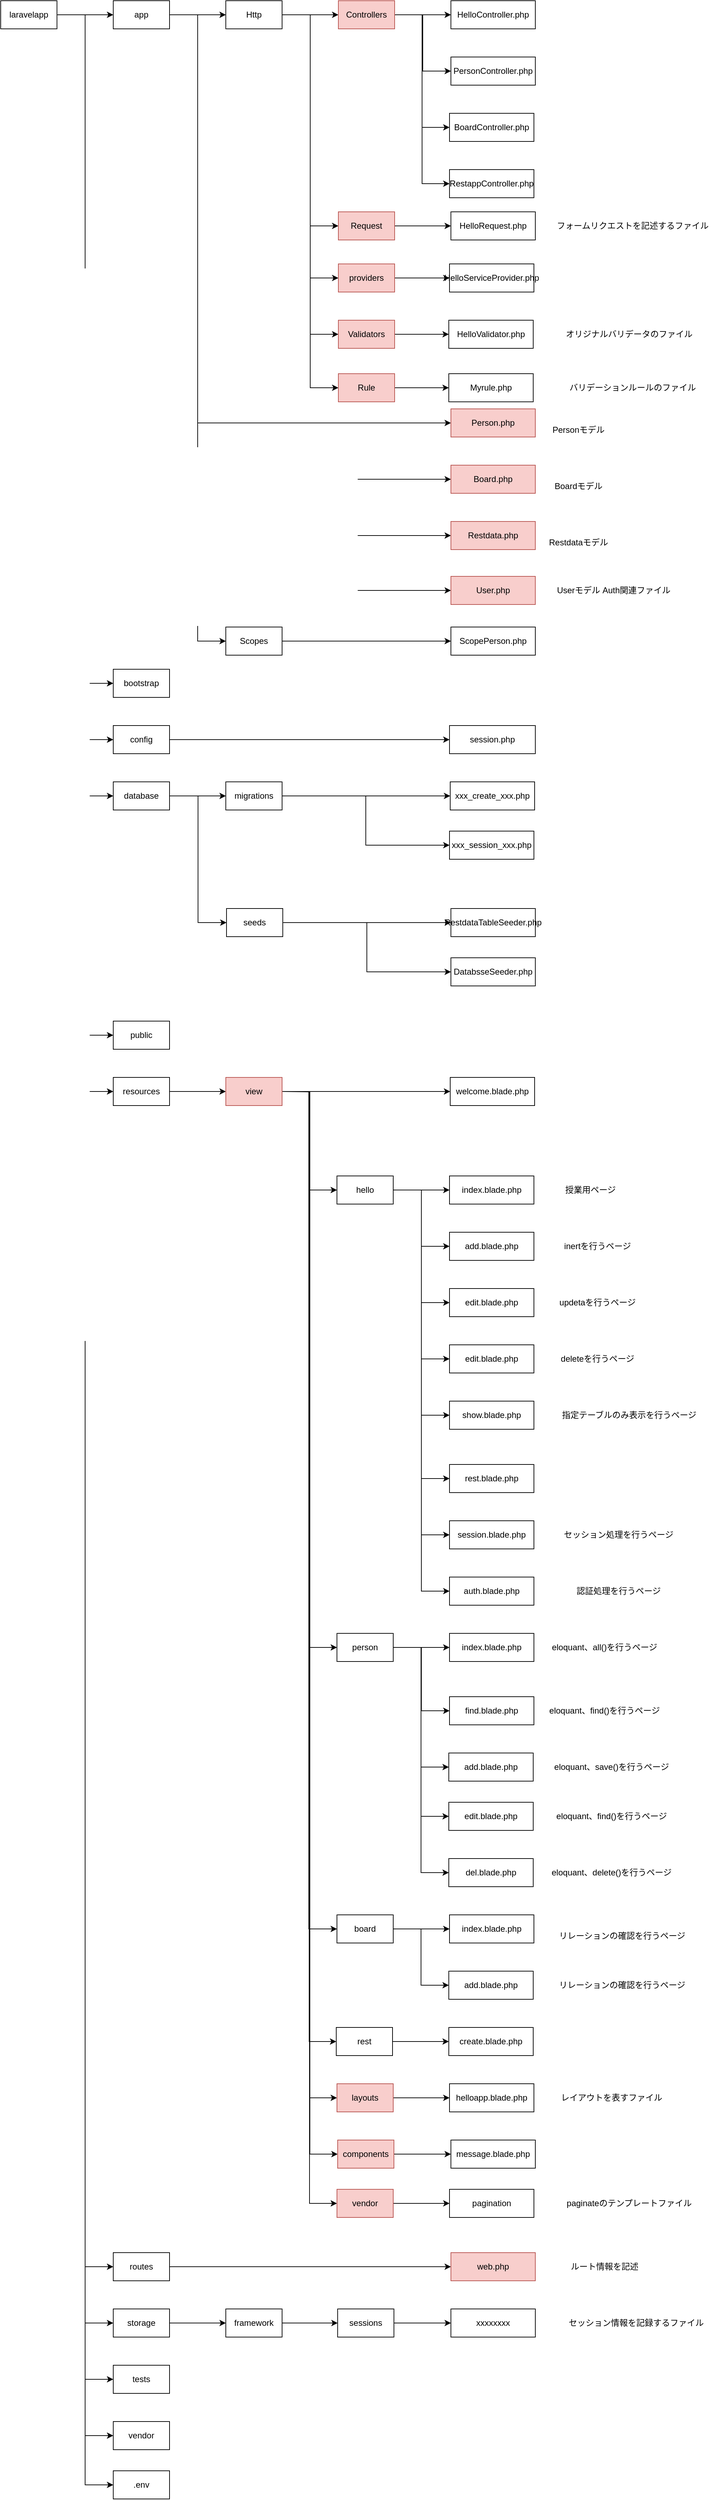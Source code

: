 <mxfile version="13.0.3" type="device"><diagram id="yMPEmT_hVGFcnfdSPTre" name="ページ1"><mxGraphModel dx="1097" dy="701" grid="1" gridSize="10" guides="1" tooltips="1" connect="1" arrows="1" fold="1" page="1" pageScale="1" pageWidth="1169" pageHeight="827" math="0" shadow="0"><root><mxCell id="0"/><mxCell id="1" parent="0"/><mxCell id="Pi5uOyM9y6FHPH4oLvkl-12" style="edgeStyle=orthogonalEdgeStyle;rounded=0;orthogonalLoop=1;jettySize=auto;html=1;entryX=0;entryY=0.5;entryDx=0;entryDy=0;" parent="1" source="Pi5uOyM9y6FHPH4oLvkl-1" target="Pi5uOyM9y6FHPH4oLvkl-2" edge="1"><mxGeometry relative="1" as="geometry"/></mxCell><mxCell id="Pi5uOyM9y6FHPH4oLvkl-15" style="edgeStyle=orthogonalEdgeStyle;rounded=0;orthogonalLoop=1;jettySize=auto;html=1;entryX=0;entryY=0.5;entryDx=0;entryDy=0;" parent="1" source="Pi5uOyM9y6FHPH4oLvkl-1" target="Pi5uOyM9y6FHPH4oLvkl-3" edge="1"><mxGeometry relative="1" as="geometry"/></mxCell><mxCell id="Pi5uOyM9y6FHPH4oLvkl-16" style="edgeStyle=orthogonalEdgeStyle;rounded=0;orthogonalLoop=1;jettySize=auto;html=1;entryX=0;entryY=0.5;entryDx=0;entryDy=0;" parent="1" source="Pi5uOyM9y6FHPH4oLvkl-1" target="Pi5uOyM9y6FHPH4oLvkl-4" edge="1"><mxGeometry relative="1" as="geometry"/></mxCell><mxCell id="Pi5uOyM9y6FHPH4oLvkl-17" style="edgeStyle=orthogonalEdgeStyle;rounded=0;orthogonalLoop=1;jettySize=auto;html=1;entryX=0;entryY=0.5;entryDx=0;entryDy=0;" parent="1" source="Pi5uOyM9y6FHPH4oLvkl-1" target="Pi5uOyM9y6FHPH4oLvkl-5" edge="1"><mxGeometry relative="1" as="geometry"/></mxCell><mxCell id="Pi5uOyM9y6FHPH4oLvkl-18" style="edgeStyle=orthogonalEdgeStyle;rounded=0;orthogonalLoop=1;jettySize=auto;html=1;entryX=0;entryY=0.5;entryDx=0;entryDy=0;" parent="1" source="Pi5uOyM9y6FHPH4oLvkl-1" target="Pi5uOyM9y6FHPH4oLvkl-10" edge="1"><mxGeometry relative="1" as="geometry"/></mxCell><mxCell id="Pi5uOyM9y6FHPH4oLvkl-19" style="edgeStyle=orthogonalEdgeStyle;rounded=0;orthogonalLoop=1;jettySize=auto;html=1;entryX=0;entryY=0.5;entryDx=0;entryDy=0;" parent="1" source="Pi5uOyM9y6FHPH4oLvkl-1" target="Pi5uOyM9y6FHPH4oLvkl-11" edge="1"><mxGeometry relative="1" as="geometry"/></mxCell><mxCell id="Pi5uOyM9y6FHPH4oLvkl-20" style="edgeStyle=orthogonalEdgeStyle;rounded=0;orthogonalLoop=1;jettySize=auto;html=1;entryX=0;entryY=0.5;entryDx=0;entryDy=0;" parent="1" source="Pi5uOyM9y6FHPH4oLvkl-1" target="Pi5uOyM9y6FHPH4oLvkl-9" edge="1"><mxGeometry relative="1" as="geometry"/></mxCell><mxCell id="Pi5uOyM9y6FHPH4oLvkl-21" style="edgeStyle=orthogonalEdgeStyle;rounded=0;orthogonalLoop=1;jettySize=auto;html=1;entryX=0;entryY=0.5;entryDx=0;entryDy=0;" parent="1" source="Pi5uOyM9y6FHPH4oLvkl-1" target="Pi5uOyM9y6FHPH4oLvkl-7" edge="1"><mxGeometry relative="1" as="geometry"/></mxCell><mxCell id="Pi5uOyM9y6FHPH4oLvkl-22" style="edgeStyle=orthogonalEdgeStyle;rounded=0;orthogonalLoop=1;jettySize=auto;html=1;entryX=0;entryY=0.5;entryDx=0;entryDy=0;" parent="1" source="Pi5uOyM9y6FHPH4oLvkl-1" target="Pi5uOyM9y6FHPH4oLvkl-8" edge="1"><mxGeometry relative="1" as="geometry"/></mxCell><mxCell id="Pi5uOyM9y6FHPH4oLvkl-23" style="edgeStyle=orthogonalEdgeStyle;rounded=0;orthogonalLoop=1;jettySize=auto;html=1;entryX=0;entryY=0.5;entryDx=0;entryDy=0;" parent="1" source="Pi5uOyM9y6FHPH4oLvkl-1" target="Pi5uOyM9y6FHPH4oLvkl-6" edge="1"><mxGeometry relative="1" as="geometry"/></mxCell><mxCell id="YK8D68IXB76Z3CRYeemV-64" style="edgeStyle=orthogonalEdgeStyle;rounded=0;orthogonalLoop=1;jettySize=auto;html=1;entryX=0;entryY=0.5;entryDx=0;entryDy=0;" parent="1" source="Pi5uOyM9y6FHPH4oLvkl-1" target="YK8D68IXB76Z3CRYeemV-63" edge="1"><mxGeometry relative="1" as="geometry"/></mxCell><mxCell id="Pi5uOyM9y6FHPH4oLvkl-1" value="laravelapp" style="rounded=0;whiteSpace=wrap;html=1;" parent="1" vertex="1"><mxGeometry x="80" y="40" width="80" height="40" as="geometry"/></mxCell><mxCell id="KTp-AScsSIDA5L8nL2Te-11" style="edgeStyle=orthogonalEdgeStyle;rounded=0;orthogonalLoop=1;jettySize=auto;html=1;" parent="1" source="Pi5uOyM9y6FHPH4oLvkl-2" target="KTp-AScsSIDA5L8nL2Te-10" edge="1"><mxGeometry relative="1" as="geometry"/></mxCell><mxCell id="KTp-AScsSIDA5L8nL2Te-25" style="edgeStyle=orthogonalEdgeStyle;rounded=0;orthogonalLoop=1;jettySize=auto;html=1;entryX=0;entryY=0.5;entryDx=0;entryDy=0;" parent="1" source="Pi5uOyM9y6FHPH4oLvkl-2" target="KTp-AScsSIDA5L8nL2Te-22" edge="1"><mxGeometry relative="1" as="geometry"><mxPoint x="360" y="160" as="targetPoint"/><Array as="points"><mxPoint x="360" y="60"/><mxPoint x="360" y="640"/></Array></mxGeometry></mxCell><mxCell id="KTp-AScsSIDA5L8nL2Te-39" style="edgeStyle=orthogonalEdgeStyle;rounded=0;orthogonalLoop=1;jettySize=auto;html=1;entryX=0;entryY=0.5;entryDx=0;entryDy=0;" parent="1" source="Pi5uOyM9y6FHPH4oLvkl-2" target="KTp-AScsSIDA5L8nL2Te-38" edge="1"><mxGeometry relative="1" as="geometry"/></mxCell><mxCell id="YK8D68IXB76Z3CRYeemV-13" style="edgeStyle=orthogonalEdgeStyle;rounded=0;orthogonalLoop=1;jettySize=auto;html=1;entryX=0;entryY=0.5;entryDx=0;entryDy=0;" parent="1" source="Pi5uOyM9y6FHPH4oLvkl-2" target="YK8D68IXB76Z3CRYeemV-11" edge="1"><mxGeometry relative="1" as="geometry"><Array as="points"><mxPoint x="360" y="60"/><mxPoint x="360" y="720"/></Array></mxGeometry></mxCell><mxCell id="YK8D68IXB76Z3CRYeemV-28" style="edgeStyle=orthogonalEdgeStyle;rounded=0;orthogonalLoop=1;jettySize=auto;html=1;entryX=0;entryY=0.5;entryDx=0;entryDy=0;" parent="1" source="Pi5uOyM9y6FHPH4oLvkl-2" target="YK8D68IXB76Z3CRYeemV-26" edge="1"><mxGeometry relative="1" as="geometry"><Array as="points"><mxPoint x="360" y="60"/><mxPoint x="360" y="800"/></Array></mxGeometry></mxCell><mxCell id="YK8D68IXB76Z3CRYeemV-74" style="edgeStyle=orthogonalEdgeStyle;rounded=0;orthogonalLoop=1;jettySize=auto;html=1;entryX=0;entryY=0.5;entryDx=0;entryDy=0;" parent="1" source="Pi5uOyM9y6FHPH4oLvkl-2" target="YK8D68IXB76Z3CRYeemV-72" edge="1"><mxGeometry relative="1" as="geometry"><Array as="points"><mxPoint x="360" y="60"/><mxPoint x="360" y="878"/></Array></mxGeometry></mxCell><mxCell id="Pi5uOyM9y6FHPH4oLvkl-2" value="app" style="rounded=0;whiteSpace=wrap;html=1;" parent="1" vertex="1"><mxGeometry x="240" y="40" width="80" height="40" as="geometry"/></mxCell><mxCell id="Pi5uOyM9y6FHPH4oLvkl-3" value="bootstrap" style="rounded=0;whiteSpace=wrap;html=1;" parent="1" vertex="1"><mxGeometry x="240" y="990" width="80" height="40" as="geometry"/></mxCell><mxCell id="YK8D68IXB76Z3CRYeemV-62" style="edgeStyle=orthogonalEdgeStyle;rounded=0;orthogonalLoop=1;jettySize=auto;html=1;" parent="1" source="Pi5uOyM9y6FHPH4oLvkl-4" target="YK8D68IXB76Z3CRYeemV-61" edge="1"><mxGeometry relative="1" as="geometry"/></mxCell><mxCell id="Pi5uOyM9y6FHPH4oLvkl-4" value="config" style="rounded=0;whiteSpace=wrap;html=1;" parent="1" vertex="1"><mxGeometry x="240" y="1070" width="80" height="40" as="geometry"/></mxCell><mxCell id="YK8D68IXB76Z3CRYeemV-31" style="edgeStyle=orthogonalEdgeStyle;rounded=0;orthogonalLoop=1;jettySize=auto;html=1;entryX=0;entryY=0.5;entryDx=0;entryDy=0;" parent="1" source="Pi5uOyM9y6FHPH4oLvkl-5" target="YK8D68IXB76Z3CRYeemV-29" edge="1"><mxGeometry relative="1" as="geometry"/></mxCell><mxCell id="YK8D68IXB76Z3CRYeemV-32" style="edgeStyle=orthogonalEdgeStyle;rounded=0;orthogonalLoop=1;jettySize=auto;html=1;entryX=0;entryY=0.5;entryDx=0;entryDy=0;" parent="1" source="Pi5uOyM9y6FHPH4oLvkl-5" target="YK8D68IXB76Z3CRYeemV-30" edge="1"><mxGeometry relative="1" as="geometry"/></mxCell><mxCell id="Pi5uOyM9y6FHPH4oLvkl-5" value="database" style="rounded=0;whiteSpace=wrap;html=1;" parent="1" vertex="1"><mxGeometry x="240" y="1150" width="80" height="40" as="geometry"/></mxCell><mxCell id="Pi5uOyM9y6FHPH4oLvkl-6" value="vendor" style="rounded=0;whiteSpace=wrap;html=1;" parent="1" vertex="1"><mxGeometry x="240" y="3480" width="80" height="40" as="geometry"/></mxCell><mxCell id="YK8D68IXB76Z3CRYeemV-56" style="edgeStyle=orthogonalEdgeStyle;rounded=0;orthogonalLoop=1;jettySize=auto;html=1;" parent="1" source="Pi5uOyM9y6FHPH4oLvkl-7" target="YK8D68IXB76Z3CRYeemV-54" edge="1"><mxGeometry relative="1" as="geometry"/></mxCell><mxCell id="Pi5uOyM9y6FHPH4oLvkl-7" value="storage" style="rounded=0;whiteSpace=wrap;html=1;" parent="1" vertex="1"><mxGeometry x="240" y="3320" width="80" height="40" as="geometry"/></mxCell><mxCell id="Pi5uOyM9y6FHPH4oLvkl-8" value="tests" style="rounded=0;whiteSpace=wrap;html=1;" parent="1" vertex="1"><mxGeometry x="240" y="3400" width="80" height="40" as="geometry"/></mxCell><mxCell id="KTp-AScsSIDA5L8nL2Te-4" style="edgeStyle=orthogonalEdgeStyle;rounded=0;orthogonalLoop=1;jettySize=auto;html=1;entryX=0;entryY=0.5;entryDx=0;entryDy=0;" parent="1" source="Pi5uOyM9y6FHPH4oLvkl-9" target="KTp-AScsSIDA5L8nL2Te-3" edge="1"><mxGeometry relative="1" as="geometry"/></mxCell><mxCell id="Pi5uOyM9y6FHPH4oLvkl-9" value="routes" style="rounded=0;whiteSpace=wrap;html=1;" parent="1" vertex="1"><mxGeometry x="240" y="3240" width="80" height="40" as="geometry"/></mxCell><mxCell id="Pi5uOyM9y6FHPH4oLvkl-10" value="public" style="rounded=0;whiteSpace=wrap;html=1;" parent="1" vertex="1"><mxGeometry x="240" y="1490" width="80" height="40" as="geometry"/></mxCell><mxCell id="aTdi0sKnm0hMPcl3lcDw-2" style="edgeStyle=orthogonalEdgeStyle;rounded=0;orthogonalLoop=1;jettySize=auto;html=1;entryX=0;entryY=0.5;entryDx=0;entryDy=0;" parent="1" source="Pi5uOyM9y6FHPH4oLvkl-11" target="aTdi0sKnm0hMPcl3lcDw-1" edge="1"><mxGeometry relative="1" as="geometry"/></mxCell><mxCell id="Pi5uOyM9y6FHPH4oLvkl-11" value="resources" style="rounded=0;whiteSpace=wrap;html=1;" parent="1" vertex="1"><mxGeometry x="240" y="1570" width="80" height="40" as="geometry"/></mxCell><mxCell id="KTp-AScsSIDA5L8nL2Te-29" style="edgeStyle=orthogonalEdgeStyle;rounded=0;orthogonalLoop=1;jettySize=auto;html=1;entryX=0;entryY=0.5;entryDx=0;entryDy=0;" parent="1" target="KTp-AScsSIDA5L8nL2Te-28" edge="1"><mxGeometry relative="1" as="geometry"><mxPoint x="480" y="1590" as="sourcePoint"/></mxGeometry></mxCell><mxCell id="YK8D68IXB76Z3CRYeemV-17" style="edgeStyle=orthogonalEdgeStyle;rounded=0;orthogonalLoop=1;jettySize=auto;html=1;entryX=0;entryY=0.5;entryDx=0;entryDy=0;" parent="1" target="YK8D68IXB76Z3CRYeemV-16" edge="1"><mxGeometry relative="1" as="geometry"><mxPoint x="510" y="1590" as="sourcePoint"/><Array as="points"><mxPoint x="478" y="1590"/><mxPoint x="518" y="1590"/><mxPoint x="518" y="2780"/></Array></mxGeometry></mxCell><mxCell id="YK8D68IXB76Z3CRYeemV-68" style="edgeStyle=orthogonalEdgeStyle;rounded=0;orthogonalLoop=1;jettySize=auto;html=1;entryX=0;entryY=0.5;entryDx=0;entryDy=0;exitX=1;exitY=0.5;exitDx=0;exitDy=0;" parent="1" source="aTdi0sKnm0hMPcl3lcDw-1" target="YK8D68IXB76Z3CRYeemV-67" edge="1"><mxGeometry relative="1" as="geometry"><mxPoint x="478" y="1730" as="sourcePoint"/></mxGeometry></mxCell><mxCell id="Cdbb5hYLG2OA04gg0zv2-1" style="edgeStyle=orthogonalEdgeStyle;rounded=0;orthogonalLoop=1;jettySize=auto;html=1;entryX=0;entryY=0.5;entryDx=0;entryDy=0;" parent="1" source="aTdi0sKnm0hMPcl3lcDw-1" target="aTdi0sKnm0hMPcl3lcDw-3" edge="1"><mxGeometry relative="1" as="geometry"/></mxCell><mxCell id="Cdbb5hYLG2OA04gg0zv2-2" style="edgeStyle=orthogonalEdgeStyle;rounded=0;orthogonalLoop=1;jettySize=auto;html=1;entryX=0;entryY=0.5;entryDx=0;entryDy=0;" parent="1" source="aTdi0sKnm0hMPcl3lcDw-1" target="YK8D68IXB76Z3CRYeemV-44" edge="1"><mxGeometry relative="1" as="geometry"/></mxCell><mxCell id="Cdbb5hYLG2OA04gg0zv2-3" style="edgeStyle=orthogonalEdgeStyle;rounded=0;orthogonalLoop=1;jettySize=auto;html=1;entryX=0;entryY=0.5;entryDx=0;entryDy=0;" parent="1" source="aTdi0sKnm0hMPcl3lcDw-1" target="aTdi0sKnm0hMPcl3lcDw-9" edge="1"><mxGeometry relative="1" as="geometry"/></mxCell><mxCell id="Cdbb5hYLG2OA04gg0zv2-5" style="edgeStyle=orthogonalEdgeStyle;rounded=0;orthogonalLoop=1;jettySize=auto;html=1;entryX=0;entryY=0.5;entryDx=0;entryDy=0;" parent="1" source="aTdi0sKnm0hMPcl3lcDw-1" target="Cdbb5hYLG2OA04gg0zv2-4" edge="1"><mxGeometry relative="1" as="geometry"/></mxCell><mxCell id="RMt5dMfmEfJmHck7noFk-2" style="edgeStyle=orthogonalEdgeStyle;rounded=0;orthogonalLoop=1;jettySize=auto;html=1;entryX=0;entryY=0.5;entryDx=0;entryDy=0;" parent="1" source="aTdi0sKnm0hMPcl3lcDw-1" target="RMt5dMfmEfJmHck7noFk-1" edge="1"><mxGeometry relative="1" as="geometry"/></mxCell><mxCell id="aTdi0sKnm0hMPcl3lcDw-1" value="view" style="rounded=0;whiteSpace=wrap;html=1;fillColor=#f8cecc;strokeColor=#b85450;" parent="1" vertex="1"><mxGeometry x="400" y="1570" width="80" height="40" as="geometry"/></mxCell><mxCell id="aTdi0sKnm0hMPcl3lcDw-6" style="edgeStyle=orthogonalEdgeStyle;rounded=0;orthogonalLoop=1;jettySize=auto;html=1;exitX=1;exitY=0.5;exitDx=0;exitDy=0;" parent="1" source="aTdi0sKnm0hMPcl3lcDw-3" target="aTdi0sKnm0hMPcl3lcDw-5" edge="1"><mxGeometry relative="1" as="geometry"/></mxCell><mxCell id="aTdi0sKnm0hMPcl3lcDw-8" style="edgeStyle=orthogonalEdgeStyle;rounded=0;orthogonalLoop=1;jettySize=auto;html=1;entryX=0;entryY=0.5;entryDx=0;entryDy=0;" parent="1" source="aTdi0sKnm0hMPcl3lcDw-3" target="aTdi0sKnm0hMPcl3lcDw-7" edge="1"><mxGeometry relative="1" as="geometry"/></mxCell><mxCell id="KTp-AScsSIDA5L8nL2Te-7" style="edgeStyle=orthogonalEdgeStyle;rounded=0;orthogonalLoop=1;jettySize=auto;html=1;entryX=0;entryY=0.5;entryDx=0;entryDy=0;" parent="1" source="aTdi0sKnm0hMPcl3lcDw-3" target="KTp-AScsSIDA5L8nL2Te-6" edge="1"><mxGeometry relative="1" as="geometry"/></mxCell><mxCell id="KTp-AScsSIDA5L8nL2Te-17" style="edgeStyle=orthogonalEdgeStyle;rounded=0;orthogonalLoop=1;jettySize=auto;html=1;entryX=0;entryY=0.5;entryDx=0;entryDy=0;" parent="1" source="aTdi0sKnm0hMPcl3lcDw-3" target="KTp-AScsSIDA5L8nL2Te-16" edge="1"><mxGeometry relative="1" as="geometry"/></mxCell><mxCell id="KTp-AScsSIDA5L8nL2Te-20" style="edgeStyle=orthogonalEdgeStyle;rounded=0;orthogonalLoop=1;jettySize=auto;html=1;entryX=0;entryY=0.5;entryDx=0;entryDy=0;" parent="1" source="aTdi0sKnm0hMPcl3lcDw-3" target="KTp-AScsSIDA5L8nL2Te-19" edge="1"><mxGeometry relative="1" as="geometry"/></mxCell><mxCell id="YK8D68IXB76Z3CRYeemV-50" style="edgeStyle=orthogonalEdgeStyle;rounded=0;orthogonalLoop=1;jettySize=auto;html=1;entryX=0;entryY=0.5;entryDx=0;entryDy=0;" parent="1" source="aTdi0sKnm0hMPcl3lcDw-3" target="YK8D68IXB76Z3CRYeemV-49" edge="1"><mxGeometry relative="1" as="geometry"/></mxCell><mxCell id="YK8D68IXB76Z3CRYeemV-53" style="edgeStyle=orthogonalEdgeStyle;rounded=0;orthogonalLoop=1;jettySize=auto;html=1;entryX=0;entryY=0.5;entryDx=0;entryDy=0;" parent="1" source="aTdi0sKnm0hMPcl3lcDw-3" target="YK8D68IXB76Z3CRYeemV-51" edge="1"><mxGeometry relative="1" as="geometry"/></mxCell><mxCell id="YK8D68IXB76Z3CRYeemV-77" style="edgeStyle=orthogonalEdgeStyle;rounded=0;orthogonalLoop=1;jettySize=auto;html=1;entryX=0;entryY=0.5;entryDx=0;entryDy=0;" parent="1" source="aTdi0sKnm0hMPcl3lcDw-3" target="YK8D68IXB76Z3CRYeemV-75" edge="1"><mxGeometry relative="1" as="geometry"/></mxCell><mxCell id="aTdi0sKnm0hMPcl3lcDw-3" value="hello" style="rounded=0;whiteSpace=wrap;html=1;" parent="1" vertex="1"><mxGeometry x="558" y="1710" width="80" height="40" as="geometry"/></mxCell><mxCell id="aTdi0sKnm0hMPcl3lcDw-5" value="index.blade.php" style="rounded=0;whiteSpace=wrap;html=1;" parent="1" vertex="1"><mxGeometry x="718" y="1710" width="120" height="40" as="geometry"/></mxCell><mxCell id="aTdi0sKnm0hMPcl3lcDw-7" value="add.blade.php" style="rounded=0;whiteSpace=wrap;html=1;" parent="1" vertex="1"><mxGeometry x="718" y="1790" width="120" height="40" as="geometry"/></mxCell><mxCell id="aTdi0sKnm0hMPcl3lcDw-13" style="edgeStyle=orthogonalEdgeStyle;rounded=0;orthogonalLoop=1;jettySize=auto;html=1;exitX=1;exitY=0.5;exitDx=0;exitDy=0;entryX=0;entryY=0.5;entryDx=0;entryDy=0;" parent="1" edge="1"><mxGeometry relative="1" as="geometry"><mxPoint x="638" y="3020" as="sourcePoint"/><mxPoint x="718" y="3020" as="targetPoint"/></mxGeometry></mxCell><mxCell id="aTdi0sKnm0hMPcl3lcDw-9" value="layouts" style="rounded=0;whiteSpace=wrap;html=1;fillColor=#f8cecc;strokeColor=#b85450;" parent="1" vertex="1"><mxGeometry x="558" y="3000" width="80" height="40" as="geometry"/></mxCell><mxCell id="aTdi0sKnm0hMPcl3lcDw-12" value="helloapp.blade.php" style="rounded=0;whiteSpace=wrap;html=1;" parent="1" vertex="1"><mxGeometry x="718" y="3000" width="120" height="40" as="geometry"/></mxCell><mxCell id="aTdi0sKnm0hMPcl3lcDw-14" value="授業用ページ" style="text;html=1;align=center;verticalAlign=middle;resizable=0;points=[];autosize=1;" parent="1" vertex="1"><mxGeometry x="873" y="1720" width="90" height="20" as="geometry"/></mxCell><mxCell id="aTdi0sKnm0hMPcl3lcDw-15" value="&lt;font style=&quot;font-size: 12px&quot;&gt;レイアウトを表すファイル&lt;/font&gt;" style="text;html=1;align=center;verticalAlign=middle;resizable=0;points=[];autosize=1;" parent="1" vertex="1"><mxGeometry x="868" y="3010" width="160" height="20" as="geometry"/></mxCell><mxCell id="KTp-AScsSIDA5L8nL2Te-3" value="web.php" style="rounded=0;whiteSpace=wrap;html=1;fillColor=#f8cecc;strokeColor=#b85450;" parent="1" vertex="1"><mxGeometry x="720" y="3240" width="120" height="40" as="geometry"/></mxCell><mxCell id="KTp-AScsSIDA5L8nL2Te-5" value="ルート情報を記述" style="text;html=1;align=center;verticalAlign=middle;resizable=0;points=[];autosize=1;" parent="1" vertex="1"><mxGeometry x="883" y="3250" width="110" height="20" as="geometry"/></mxCell><mxCell id="KTp-AScsSIDA5L8nL2Te-6" value="edit.blade.php" style="rounded=0;whiteSpace=wrap;html=1;" parent="1" vertex="1"><mxGeometry x="718" y="1870" width="120" height="40" as="geometry"/></mxCell><mxCell id="KTp-AScsSIDA5L8nL2Te-8" value="updetaを行うページ" style="text;html=1;align=center;verticalAlign=middle;resizable=0;points=[];autosize=1;" parent="1" vertex="1"><mxGeometry x="868" y="1880" width="120" height="20" as="geometry"/></mxCell><mxCell id="KTp-AScsSIDA5L8nL2Te-9" value="inertを行うページ" style="text;html=1;align=center;verticalAlign=middle;resizable=0;points=[];autosize=1;" parent="1" vertex="1"><mxGeometry x="873" y="1800" width="110" height="20" as="geometry"/></mxCell><mxCell id="KTp-AScsSIDA5L8nL2Te-13" style="edgeStyle=orthogonalEdgeStyle;rounded=0;orthogonalLoop=1;jettySize=auto;html=1;entryX=0;entryY=0.5;entryDx=0;entryDy=0;" parent="1" source="KTp-AScsSIDA5L8nL2Te-10" target="KTp-AScsSIDA5L8nL2Te-12" edge="1"><mxGeometry relative="1" as="geometry"/></mxCell><mxCell id="jSz8lNI4YEC4lR8yoCYN-2" style="edgeStyle=orthogonalEdgeStyle;rounded=0;orthogonalLoop=1;jettySize=auto;html=1;entryX=0;entryY=0.5;entryDx=0;entryDy=0;" parent="1" source="KTp-AScsSIDA5L8nL2Te-10" target="jSz8lNI4YEC4lR8yoCYN-1" edge="1"><mxGeometry relative="1" as="geometry"/></mxCell><mxCell id="f4v0IrCOTMHpves1w1Cr-8" style="edgeStyle=orthogonalEdgeStyle;rounded=0;orthogonalLoop=1;jettySize=auto;html=1;entryX=0;entryY=0.5;entryDx=0;entryDy=0;" edge="1" parent="1" source="KTp-AScsSIDA5L8nL2Te-10" target="f4v0IrCOTMHpves1w1Cr-6"><mxGeometry relative="1" as="geometry"/></mxCell><mxCell id="f4v0IrCOTMHpves1w1Cr-9" style="edgeStyle=orthogonalEdgeStyle;rounded=0;orthogonalLoop=1;jettySize=auto;html=1;entryX=0;entryY=0.5;entryDx=0;entryDy=0;" edge="1" parent="1" source="KTp-AScsSIDA5L8nL2Te-10" target="f4v0IrCOTMHpves1w1Cr-1"><mxGeometry relative="1" as="geometry"/></mxCell><mxCell id="f4v0IrCOTMHpves1w1Cr-16" style="edgeStyle=orthogonalEdgeStyle;rounded=0;orthogonalLoop=1;jettySize=auto;html=1;entryX=0;entryY=0.5;entryDx=0;entryDy=0;" edge="1" parent="1" source="KTp-AScsSIDA5L8nL2Te-10" target="f4v0IrCOTMHpves1w1Cr-15"><mxGeometry relative="1" as="geometry"/></mxCell><mxCell id="KTp-AScsSIDA5L8nL2Te-10" value="Http" style="rounded=0;whiteSpace=wrap;html=1;" parent="1" vertex="1"><mxGeometry x="400" y="40" width="80" height="40" as="geometry"/></mxCell><mxCell id="KTp-AScsSIDA5L8nL2Te-15" style="edgeStyle=orthogonalEdgeStyle;rounded=0;orthogonalLoop=1;jettySize=auto;html=1;entryX=0;entryY=0.5;entryDx=0;entryDy=0;" parent="1" source="KTp-AScsSIDA5L8nL2Te-12" target="KTp-AScsSIDA5L8nL2Te-14" edge="1"><mxGeometry relative="1" as="geometry"/></mxCell><mxCell id="KTp-AScsSIDA5L8nL2Te-27" style="edgeStyle=orthogonalEdgeStyle;rounded=0;orthogonalLoop=1;jettySize=auto;html=1;entryX=0;entryY=0.5;entryDx=0;entryDy=0;" parent="1" source="KTp-AScsSIDA5L8nL2Te-12" target="KTp-AScsSIDA5L8nL2Te-26" edge="1"><mxGeometry relative="1" as="geometry"/></mxCell><mxCell id="YK8D68IXB76Z3CRYeemV-15" style="edgeStyle=orthogonalEdgeStyle;rounded=0;orthogonalLoop=1;jettySize=auto;html=1;entryX=0;entryY=0.5;entryDx=0;entryDy=0;" parent="1" source="KTp-AScsSIDA5L8nL2Te-12" target="YK8D68IXB76Z3CRYeemV-14" edge="1"><mxGeometry relative="1" as="geometry"/></mxCell><mxCell id="YK8D68IXB76Z3CRYeemV-43" style="edgeStyle=orthogonalEdgeStyle;rounded=0;orthogonalLoop=1;jettySize=auto;html=1;entryX=0;entryY=0.5;entryDx=0;entryDy=0;" parent="1" source="KTp-AScsSIDA5L8nL2Te-12" target="YK8D68IXB76Z3CRYeemV-42" edge="1"><mxGeometry relative="1" as="geometry"/></mxCell><mxCell id="KTp-AScsSIDA5L8nL2Te-12" value="Controllers" style="rounded=0;whiteSpace=wrap;html=1;fillColor=#f8cecc;strokeColor=#b85450;" parent="1" vertex="1"><mxGeometry x="560" y="40" width="80" height="40" as="geometry"/></mxCell><mxCell id="KTp-AScsSIDA5L8nL2Te-14" value="HelloController.php" style="rounded=0;whiteSpace=wrap;html=1;" parent="1" vertex="1"><mxGeometry x="720" y="40" width="120" height="40" as="geometry"/></mxCell><mxCell id="KTp-AScsSIDA5L8nL2Te-16" value="edit.blade.php" style="rounded=0;whiteSpace=wrap;html=1;" parent="1" vertex="1"><mxGeometry x="718" y="1950" width="120" height="40" as="geometry"/></mxCell><mxCell id="KTp-AScsSIDA5L8nL2Te-18" value="deleteを行うページ" style="text;html=1;align=center;verticalAlign=middle;resizable=0;points=[];autosize=1;" parent="1" vertex="1"><mxGeometry x="868" y="1960" width="120" height="20" as="geometry"/></mxCell><mxCell id="KTp-AScsSIDA5L8nL2Te-19" value="show.blade.php" style="rounded=0;whiteSpace=wrap;html=1;" parent="1" vertex="1"><mxGeometry x="718" y="2030" width="120" height="40" as="geometry"/></mxCell><mxCell id="KTp-AScsSIDA5L8nL2Te-21" value="指定テーブルのみ表示を行うページ" style="text;html=1;align=center;verticalAlign=middle;resizable=0;points=[];autosize=1;" parent="1" vertex="1"><mxGeometry x="868" y="2040" width="210" height="20" as="geometry"/></mxCell><mxCell id="KTp-AScsSIDA5L8nL2Te-22" value="Person.php" style="rounded=0;whiteSpace=wrap;html=1;fillColor=#f8cecc;strokeColor=#b85450;" parent="1" vertex="1"><mxGeometry x="720" y="620" width="120" height="40" as="geometry"/></mxCell><mxCell id="KTp-AScsSIDA5L8nL2Te-23" value="Personモデル" style="text;html=1;align=center;verticalAlign=middle;resizable=0;points=[];autosize=1;" parent="1" vertex="1"><mxGeometry x="856" y="640" width="90" height="20" as="geometry"/></mxCell><mxCell id="KTp-AScsSIDA5L8nL2Te-26" value="PersonController.php" style="rounded=0;whiteSpace=wrap;html=1;" parent="1" vertex="1"><mxGeometry x="720" y="120" width="120" height="40" as="geometry"/></mxCell><mxCell id="KTp-AScsSIDA5L8nL2Te-32" value="" style="edgeStyle=orthogonalEdgeStyle;rounded=0;orthogonalLoop=1;jettySize=auto;html=1;" parent="1" source="KTp-AScsSIDA5L8nL2Te-28" target="KTp-AScsSIDA5L8nL2Te-31" edge="1"><mxGeometry relative="1" as="geometry"/></mxCell><mxCell id="KTp-AScsSIDA5L8nL2Te-35" style="edgeStyle=orthogonalEdgeStyle;rounded=0;orthogonalLoop=1;jettySize=auto;html=1;entryX=0;entryY=0.5;entryDx=0;entryDy=0;" parent="1" source="KTp-AScsSIDA5L8nL2Te-28" target="KTp-AScsSIDA5L8nL2Te-34" edge="1"><mxGeometry relative="1" as="geometry"/></mxCell><mxCell id="YK8D68IXB76Z3CRYeemV-3" style="edgeStyle=orthogonalEdgeStyle;rounded=0;orthogonalLoop=1;jettySize=auto;html=1;entryX=0;entryY=0.5;entryDx=0;entryDy=0;" parent="1" source="KTp-AScsSIDA5L8nL2Te-28" target="YK8D68IXB76Z3CRYeemV-1" edge="1"><mxGeometry relative="1" as="geometry"/></mxCell><mxCell id="YK8D68IXB76Z3CRYeemV-6" style="edgeStyle=orthogonalEdgeStyle;rounded=0;orthogonalLoop=1;jettySize=auto;html=1;entryX=0;entryY=0.5;entryDx=0;entryDy=0;" parent="1" source="KTp-AScsSIDA5L8nL2Te-28" target="YK8D68IXB76Z3CRYeemV-4" edge="1"><mxGeometry relative="1" as="geometry"/></mxCell><mxCell id="YK8D68IXB76Z3CRYeemV-10" style="edgeStyle=orthogonalEdgeStyle;rounded=0;orthogonalLoop=1;jettySize=auto;html=1;entryX=0;entryY=0.5;entryDx=0;entryDy=0;" parent="1" source="KTp-AScsSIDA5L8nL2Te-28" target="YK8D68IXB76Z3CRYeemV-8" edge="1"><mxGeometry relative="1" as="geometry"/></mxCell><mxCell id="KTp-AScsSIDA5L8nL2Te-28" value="person" style="rounded=0;whiteSpace=wrap;html=1;" parent="1" vertex="1"><mxGeometry x="558" y="2360" width="80" height="40" as="geometry"/></mxCell><mxCell id="KTp-AScsSIDA5L8nL2Te-31" value="index.blade.php" style="rounded=0;whiteSpace=wrap;html=1;" parent="1" vertex="1"><mxGeometry x="718" y="2360" width="120" height="40" as="geometry"/></mxCell><mxCell id="KTp-AScsSIDA5L8nL2Te-33" value="eloquant、all()を行うページ" style="text;html=1;align=center;verticalAlign=middle;resizable=0;points=[];autosize=1;" parent="1" vertex="1"><mxGeometry x="853" y="2370" width="170" height="20" as="geometry"/></mxCell><mxCell id="KTp-AScsSIDA5L8nL2Te-34" value="find.blade.php" style="rounded=0;whiteSpace=wrap;html=1;" parent="1" vertex="1"><mxGeometry x="718" y="2450" width="120" height="40" as="geometry"/></mxCell><mxCell id="KTp-AScsSIDA5L8nL2Te-36" value="eloquant、find()を行うページ" style="text;html=1;align=center;verticalAlign=middle;resizable=0;points=[];autosize=1;" parent="1" vertex="1"><mxGeometry x="853" y="2460" width="170" height="20" as="geometry"/></mxCell><mxCell id="f4v0IrCOTMHpves1w1Cr-10" style="edgeStyle=orthogonalEdgeStyle;rounded=0;orthogonalLoop=1;jettySize=auto;html=1;entryX=0;entryY=0.5;entryDx=0;entryDy=0;" edge="1" parent="1" source="KTp-AScsSIDA5L8nL2Te-38" target="KTp-AScsSIDA5L8nL2Te-40"><mxGeometry relative="1" as="geometry"/></mxCell><mxCell id="KTp-AScsSIDA5L8nL2Te-38" value="Scopes" style="rounded=0;whiteSpace=wrap;html=1;" parent="1" vertex="1"><mxGeometry x="400" y="930" width="80" height="40" as="geometry"/></mxCell><mxCell id="KTp-AScsSIDA5L8nL2Te-40" value="ScopePerson.php" style="rounded=0;whiteSpace=wrap;html=1;" parent="1" vertex="1"><mxGeometry x="720" y="930" width="120" height="40" as="geometry"/></mxCell><mxCell id="YK8D68IXB76Z3CRYeemV-1" value="add.blade.php" style="rounded=0;whiteSpace=wrap;html=1;" parent="1" vertex="1"><mxGeometry x="717" y="2530" width="120" height="40" as="geometry"/></mxCell><mxCell id="YK8D68IXB76Z3CRYeemV-2" value="eloquant、save()を行うページ" style="text;html=1;align=center;verticalAlign=middle;resizable=0;points=[];autosize=1;" parent="1" vertex="1"><mxGeometry x="858" y="2540" width="180" height="20" as="geometry"/></mxCell><mxCell id="YK8D68IXB76Z3CRYeemV-4" value="edit.blade.php" style="rounded=0;whiteSpace=wrap;html=1;" parent="1" vertex="1"><mxGeometry x="717" y="2600" width="120" height="40" as="geometry"/></mxCell><mxCell id="YK8D68IXB76Z3CRYeemV-5" value="eloquant、find()を行うページ" style="text;html=1;align=center;verticalAlign=middle;resizable=0;points=[];autosize=1;" parent="1" vertex="1"><mxGeometry x="863" y="2610" width="170" height="20" as="geometry"/></mxCell><mxCell id="YK8D68IXB76Z3CRYeemV-8" value="del.blade.php" style="rounded=0;whiteSpace=wrap;html=1;" parent="1" vertex="1"><mxGeometry x="717" y="2680" width="120" height="40" as="geometry"/></mxCell><mxCell id="YK8D68IXB76Z3CRYeemV-9" value="eloquant、delete()を行うページ" style="text;html=1;align=center;verticalAlign=middle;resizable=0;points=[];autosize=1;" parent="1" vertex="1"><mxGeometry x="853" y="2690" width="190" height="20" as="geometry"/></mxCell><mxCell id="YK8D68IXB76Z3CRYeemV-11" value="Board.php" style="rounded=0;whiteSpace=wrap;html=1;fillColor=#f8cecc;strokeColor=#b85450;" parent="1" vertex="1"><mxGeometry x="720" y="700" width="120" height="40" as="geometry"/></mxCell><mxCell id="YK8D68IXB76Z3CRYeemV-12" value="Boardモデル" style="text;html=1;align=center;verticalAlign=middle;resizable=0;points=[];autosize=1;" parent="1" vertex="1"><mxGeometry x="861" y="720" width="80" height="20" as="geometry"/></mxCell><mxCell id="YK8D68IXB76Z3CRYeemV-14" value="BoardController.php" style="rounded=0;whiteSpace=wrap;html=1;" parent="1" vertex="1"><mxGeometry x="718" y="200" width="120" height="40" as="geometry"/></mxCell><mxCell id="YK8D68IXB76Z3CRYeemV-24" style="edgeStyle=orthogonalEdgeStyle;rounded=0;orthogonalLoop=1;jettySize=auto;html=1;entryX=0;entryY=0.5;entryDx=0;entryDy=0;" parent="1" source="YK8D68IXB76Z3CRYeemV-16" target="YK8D68IXB76Z3CRYeemV-18" edge="1"><mxGeometry relative="1" as="geometry"/></mxCell><mxCell id="YK8D68IXB76Z3CRYeemV-25" style="edgeStyle=orthogonalEdgeStyle;rounded=0;orthogonalLoop=1;jettySize=auto;html=1;entryX=0;entryY=0.5;entryDx=0;entryDy=0;" parent="1" source="YK8D68IXB76Z3CRYeemV-16" target="YK8D68IXB76Z3CRYeemV-20" edge="1"><mxGeometry relative="1" as="geometry"/></mxCell><mxCell id="YK8D68IXB76Z3CRYeemV-16" value="board" style="rounded=0;whiteSpace=wrap;html=1;" parent="1" vertex="1"><mxGeometry x="558" y="2760" width="80" height="40" as="geometry"/></mxCell><mxCell id="YK8D68IXB76Z3CRYeemV-18" value="index.blade.php" style="rounded=0;whiteSpace=wrap;html=1;" parent="1" vertex="1"><mxGeometry x="718" y="2760" width="120" height="40" as="geometry"/></mxCell><mxCell id="YK8D68IXB76Z3CRYeemV-19" value="リレーションの確認を行うページ" style="text;html=1;align=center;verticalAlign=middle;resizable=0;points=[];autosize=1;" parent="1" vertex="1"><mxGeometry x="863" y="2850" width="200" height="20" as="geometry"/></mxCell><mxCell id="YK8D68IXB76Z3CRYeemV-20" value="add.blade.php" style="rounded=0;whiteSpace=wrap;html=1;" parent="1" vertex="1"><mxGeometry x="717" y="2840" width="120" height="40" as="geometry"/></mxCell><mxCell id="YK8D68IXB76Z3CRYeemV-23" value="リレーションの確認を行うページ" style="text;html=1;align=center;verticalAlign=middle;resizable=0;points=[];autosize=1;" parent="1" vertex="1"><mxGeometry x="863" y="2780" width="200" height="20" as="geometry"/></mxCell><mxCell id="YK8D68IXB76Z3CRYeemV-26" value="Restdata.php" style="rounded=0;whiteSpace=wrap;html=1;fillColor=#f8cecc;strokeColor=#b85450;" parent="1" vertex="1"><mxGeometry x="720" y="780" width="120" height="40" as="geometry"/></mxCell><mxCell id="YK8D68IXB76Z3CRYeemV-27" value="Restdataモデル" style="text;html=1;align=center;verticalAlign=middle;resizable=0;points=[];autosize=1;" parent="1" vertex="1"><mxGeometry x="851" y="800" width="100" height="20" as="geometry"/></mxCell><mxCell id="YK8D68IXB76Z3CRYeemV-35" style="edgeStyle=orthogonalEdgeStyle;rounded=0;orthogonalLoop=1;jettySize=auto;html=1;" parent="1" source="YK8D68IXB76Z3CRYeemV-29" target="YK8D68IXB76Z3CRYeemV-34" edge="1"><mxGeometry relative="1" as="geometry"/></mxCell><mxCell id="YK8D68IXB76Z3CRYeemV-66" style="edgeStyle=orthogonalEdgeStyle;rounded=0;orthogonalLoop=1;jettySize=auto;html=1;entryX=0;entryY=0.5;entryDx=0;entryDy=0;" parent="1" source="YK8D68IXB76Z3CRYeemV-29" target="YK8D68IXB76Z3CRYeemV-65" edge="1"><mxGeometry relative="1" as="geometry"/></mxCell><mxCell id="YK8D68IXB76Z3CRYeemV-29" value="migrations" style="rounded=0;whiteSpace=wrap;html=1;" parent="1" vertex="1"><mxGeometry x="400" y="1150" width="80" height="40" as="geometry"/></mxCell><mxCell id="YK8D68IXB76Z3CRYeemV-39" style="edgeStyle=orthogonalEdgeStyle;rounded=0;orthogonalLoop=1;jettySize=auto;html=1;entryX=0;entryY=0.5;entryDx=0;entryDy=0;" parent="1" source="YK8D68IXB76Z3CRYeemV-30" target="YK8D68IXB76Z3CRYeemV-38" edge="1"><mxGeometry relative="1" as="geometry"/></mxCell><mxCell id="YK8D68IXB76Z3CRYeemV-41" style="edgeStyle=orthogonalEdgeStyle;rounded=0;orthogonalLoop=1;jettySize=auto;html=1;entryX=0;entryY=0.5;entryDx=0;entryDy=0;" parent="1" source="YK8D68IXB76Z3CRYeemV-30" target="YK8D68IXB76Z3CRYeemV-40" edge="1"><mxGeometry relative="1" as="geometry"/></mxCell><mxCell id="YK8D68IXB76Z3CRYeemV-30" value="seeds" style="rounded=0;whiteSpace=wrap;html=1;" parent="1" vertex="1"><mxGeometry x="401" y="1330" width="80" height="40" as="geometry"/></mxCell><mxCell id="YK8D68IXB76Z3CRYeemV-34" value="xxx_create_xxx.php" style="rounded=0;whiteSpace=wrap;html=1;" parent="1" vertex="1"><mxGeometry x="719" y="1150" width="120" height="40" as="geometry"/></mxCell><mxCell id="YK8D68IXB76Z3CRYeemV-38" value="RestdataTableSeeder.php" style="rounded=0;whiteSpace=wrap;html=1;" parent="1" vertex="1"><mxGeometry x="720" y="1330" width="120" height="40" as="geometry"/></mxCell><mxCell id="YK8D68IXB76Z3CRYeemV-40" value="DatabsseSeeder.php" style="rounded=0;whiteSpace=wrap;html=1;" parent="1" vertex="1"><mxGeometry x="720" y="1400" width="120" height="40" as="geometry"/></mxCell><mxCell id="YK8D68IXB76Z3CRYeemV-42" value="RestappController.php" style="rounded=0;whiteSpace=wrap;html=1;" parent="1" vertex="1"><mxGeometry x="718" y="280" width="120" height="40" as="geometry"/></mxCell><mxCell id="YK8D68IXB76Z3CRYeemV-48" style="edgeStyle=orthogonalEdgeStyle;rounded=0;orthogonalLoop=1;jettySize=auto;html=1;entryX=0;entryY=0.5;entryDx=0;entryDy=0;" parent="1" source="YK8D68IXB76Z3CRYeemV-44" target="YK8D68IXB76Z3CRYeemV-47" edge="1"><mxGeometry relative="1" as="geometry"/></mxCell><mxCell id="YK8D68IXB76Z3CRYeemV-44" value="rest" style="rounded=0;whiteSpace=wrap;html=1;" parent="1" vertex="1"><mxGeometry x="557" y="2920" width="80" height="40" as="geometry"/></mxCell><mxCell id="YK8D68IXB76Z3CRYeemV-47" value="create.blade.php" style="rounded=0;whiteSpace=wrap;html=1;" parent="1" vertex="1"><mxGeometry x="717" y="2920" width="120" height="40" as="geometry"/></mxCell><mxCell id="YK8D68IXB76Z3CRYeemV-49" value="rest.blade.php" style="rounded=0;whiteSpace=wrap;html=1;" parent="1" vertex="1"><mxGeometry x="718" y="2120" width="120" height="40" as="geometry"/></mxCell><mxCell id="YK8D68IXB76Z3CRYeemV-51" value="session.blade.php" style="rounded=0;whiteSpace=wrap;html=1;" parent="1" vertex="1"><mxGeometry x="718" y="2200" width="120" height="40" as="geometry"/></mxCell><mxCell id="YK8D68IXB76Z3CRYeemV-52" value="セッション処理を行うページ" style="text;html=1;align=center;verticalAlign=middle;resizable=0;points=[];autosize=1;" parent="1" vertex="1"><mxGeometry x="873" y="2210" width="170" height="20" as="geometry"/></mxCell><mxCell id="YK8D68IXB76Z3CRYeemV-57" style="edgeStyle=orthogonalEdgeStyle;rounded=0;orthogonalLoop=1;jettySize=auto;html=1;entryX=0;entryY=0.5;entryDx=0;entryDy=0;" parent="1" source="YK8D68IXB76Z3CRYeemV-54" target="YK8D68IXB76Z3CRYeemV-55" edge="1"><mxGeometry relative="1" as="geometry"/></mxCell><mxCell id="YK8D68IXB76Z3CRYeemV-54" value="framework" style="rounded=0;whiteSpace=wrap;html=1;" parent="1" vertex="1"><mxGeometry x="400" y="3320" width="80" height="40" as="geometry"/></mxCell><mxCell id="YK8D68IXB76Z3CRYeemV-58" style="edgeStyle=orthogonalEdgeStyle;rounded=0;orthogonalLoop=1;jettySize=auto;html=1;" parent="1" source="YK8D68IXB76Z3CRYeemV-55" edge="1"><mxGeometry relative="1" as="geometry"><mxPoint x="720.0" y="3340.0" as="targetPoint"/></mxGeometry></mxCell><mxCell id="YK8D68IXB76Z3CRYeemV-55" value="sessions" style="rounded=0;whiteSpace=wrap;html=1;" parent="1" vertex="1"><mxGeometry x="559" y="3320" width="80" height="40" as="geometry"/></mxCell><mxCell id="YK8D68IXB76Z3CRYeemV-59" value="xxxxxxxx" style="rounded=0;whiteSpace=wrap;html=1;" parent="1" vertex="1"><mxGeometry x="720" y="3320" width="120" height="40" as="geometry"/></mxCell><mxCell id="YK8D68IXB76Z3CRYeemV-60" value="セッション情報を記録するファイル" style="text;html=1;align=center;verticalAlign=middle;resizable=0;points=[];autosize=1;" parent="1" vertex="1"><mxGeometry x="878" y="3330" width="210" height="20" as="geometry"/></mxCell><mxCell id="YK8D68IXB76Z3CRYeemV-61" value="session.php" style="rounded=0;whiteSpace=wrap;html=1;" parent="1" vertex="1"><mxGeometry x="718" y="1070" width="122" height="40" as="geometry"/></mxCell><mxCell id="YK8D68IXB76Z3CRYeemV-63" value=".env" style="rounded=0;whiteSpace=wrap;html=1;" parent="1" vertex="1"><mxGeometry x="240" y="3550" width="80" height="40" as="geometry"/></mxCell><mxCell id="YK8D68IXB76Z3CRYeemV-65" value="xxx_session_xxx.php" style="rounded=0;whiteSpace=wrap;html=1;" parent="1" vertex="1"><mxGeometry x="718" y="1220" width="120" height="40" as="geometry"/></mxCell><mxCell id="YK8D68IXB76Z3CRYeemV-70" style="edgeStyle=orthogonalEdgeStyle;rounded=0;orthogonalLoop=1;jettySize=auto;html=1;" parent="1" source="YK8D68IXB76Z3CRYeemV-67" target="YK8D68IXB76Z3CRYeemV-69" edge="1"><mxGeometry relative="1" as="geometry"/></mxCell><mxCell id="YK8D68IXB76Z3CRYeemV-67" value="vendor" style="rounded=0;whiteSpace=wrap;html=1;fillColor=#f8cecc;strokeColor=#b85450;" parent="1" vertex="1"><mxGeometry x="558" y="3150" width="80" height="40" as="geometry"/></mxCell><mxCell id="YK8D68IXB76Z3CRYeemV-69" value="pagination" style="rounded=0;whiteSpace=wrap;html=1;" parent="1" vertex="1"><mxGeometry x="718" y="3150" width="120" height="40" as="geometry"/></mxCell><mxCell id="YK8D68IXB76Z3CRYeemV-71" value="paginateのテンプレートファイル" style="text;html=1;align=center;verticalAlign=middle;resizable=0;points=[];autosize=1;" parent="1" vertex="1"><mxGeometry x="878" y="3160" width="190" height="20" as="geometry"/></mxCell><mxCell id="YK8D68IXB76Z3CRYeemV-72" value="User.php" style="rounded=0;whiteSpace=wrap;html=1;fillColor=#f8cecc;strokeColor=#b85450;" parent="1" vertex="1"><mxGeometry x="720" y="858" width="120" height="40" as="geometry"/></mxCell><mxCell id="YK8D68IXB76Z3CRYeemV-73" value="Userモデル Auth関連ファイル" style="text;html=1;align=center;verticalAlign=middle;resizable=0;points=[];autosize=1;" parent="1" vertex="1"><mxGeometry x="861" y="868" width="180" height="20" as="geometry"/></mxCell><mxCell id="YK8D68IXB76Z3CRYeemV-75" value="auth.blade.php" style="rounded=0;whiteSpace=wrap;html=1;" parent="1" vertex="1"><mxGeometry x="718" y="2280" width="120" height="40" as="geometry"/></mxCell><mxCell id="YK8D68IXB76Z3CRYeemV-76" value="認証処理を行うページ" style="text;html=1;align=center;verticalAlign=middle;resizable=0;points=[];autosize=1;" parent="1" vertex="1"><mxGeometry x="888" y="2290" width="140" height="20" as="geometry"/></mxCell><mxCell id="Cdbb5hYLG2OA04gg0zv2-4" value="welcome.blade.php" style="rounded=0;whiteSpace=wrap;html=1;" parent="1" vertex="1"><mxGeometry x="719" y="1570" width="120" height="40" as="geometry"/></mxCell><mxCell id="RMt5dMfmEfJmHck7noFk-4" style="edgeStyle=orthogonalEdgeStyle;rounded=0;orthogonalLoop=1;jettySize=auto;html=1;" parent="1" source="RMt5dMfmEfJmHck7noFk-1" target="RMt5dMfmEfJmHck7noFk-3" edge="1"><mxGeometry relative="1" as="geometry"/></mxCell><mxCell id="RMt5dMfmEfJmHck7noFk-1" value="components" style="rounded=0;whiteSpace=wrap;html=1;fillColor=#f8cecc;strokeColor=#b85450;" parent="1" vertex="1"><mxGeometry x="559" y="3080" width="80" height="40" as="geometry"/></mxCell><mxCell id="RMt5dMfmEfJmHck7noFk-3" value="message.blade.php" style="rounded=0;whiteSpace=wrap;html=1;" parent="1" vertex="1"><mxGeometry x="720" y="3080" width="120" height="40" as="geometry"/></mxCell><mxCell id="jSz8lNI4YEC4lR8yoCYN-4" style="edgeStyle=orthogonalEdgeStyle;rounded=0;orthogonalLoop=1;jettySize=auto;html=1;entryX=0;entryY=0.5;entryDx=0;entryDy=0;" parent="1" source="jSz8lNI4YEC4lR8yoCYN-1" target="jSz8lNI4YEC4lR8yoCYN-3" edge="1"><mxGeometry relative="1" as="geometry"/></mxCell><mxCell id="jSz8lNI4YEC4lR8yoCYN-1" value="Request" style="rounded=0;whiteSpace=wrap;html=1;fillColor=#f8cecc;strokeColor=#b85450;" parent="1" vertex="1"><mxGeometry x="560" y="340" width="80" height="40" as="geometry"/></mxCell><mxCell id="jSz8lNI4YEC4lR8yoCYN-3" value="HelloRequest.php" style="rounded=0;whiteSpace=wrap;html=1;" parent="1" vertex="1"><mxGeometry x="720" y="340" width="120" height="40" as="geometry"/></mxCell><mxCell id="jSz8lNI4YEC4lR8yoCYN-5" value="フォームリクエストを記述するファイル" style="text;html=1;align=center;verticalAlign=middle;resizable=0;points=[];autosize=1;" parent="1" vertex="1"><mxGeometry x="863" y="350" width="230" height="20" as="geometry"/></mxCell><mxCell id="f4v0IrCOTMHpves1w1Cr-4" style="edgeStyle=orthogonalEdgeStyle;rounded=0;orthogonalLoop=1;jettySize=auto;html=1;entryX=0;entryY=0.5;entryDx=0;entryDy=0;" edge="1" parent="1" source="f4v0IrCOTMHpves1w1Cr-1" target="f4v0IrCOTMHpves1w1Cr-3"><mxGeometry relative="1" as="geometry"/></mxCell><mxCell id="f4v0IrCOTMHpves1w1Cr-1" value="Validators" style="rounded=0;whiteSpace=wrap;html=1;fillColor=#f8cecc;strokeColor=#b85450;" vertex="1" parent="1"><mxGeometry x="560" y="494" width="80" height="40" as="geometry"/></mxCell><mxCell id="f4v0IrCOTMHpves1w1Cr-3" value="HelloValidator.php" style="rounded=0;whiteSpace=wrap;html=1;" vertex="1" parent="1"><mxGeometry x="717" y="494" width="120" height="40" as="geometry"/></mxCell><mxCell id="f4v0IrCOTMHpves1w1Cr-5" value="オリジナルバリデータのファイル" style="text;html=1;align=center;verticalAlign=middle;resizable=0;points=[];autosize=1;" vertex="1" parent="1"><mxGeometry x="873" y="504" width="200" height="20" as="geometry"/></mxCell><mxCell id="f4v0IrCOTMHpves1w1Cr-13" style="edgeStyle=orthogonalEdgeStyle;rounded=0;orthogonalLoop=1;jettySize=auto;html=1;" edge="1" parent="1" source="f4v0IrCOTMHpves1w1Cr-6" target="f4v0IrCOTMHpves1w1Cr-11"><mxGeometry relative="1" as="geometry"/></mxCell><mxCell id="f4v0IrCOTMHpves1w1Cr-6" value="providers" style="rounded=0;whiteSpace=wrap;html=1;fillColor=#f8cecc;strokeColor=#b85450;" vertex="1" parent="1"><mxGeometry x="560" y="414" width="80" height="40" as="geometry"/></mxCell><mxCell id="f4v0IrCOTMHpves1w1Cr-11" value="HelloServiceProvider.php" style="rounded=0;whiteSpace=wrap;html=1;" vertex="1" parent="1"><mxGeometry x="718" y="414" width="120" height="40" as="geometry"/></mxCell><mxCell id="f4v0IrCOTMHpves1w1Cr-18" style="edgeStyle=orthogonalEdgeStyle;rounded=0;orthogonalLoop=1;jettySize=auto;html=1;entryX=0;entryY=0.5;entryDx=0;entryDy=0;" edge="1" parent="1" source="f4v0IrCOTMHpves1w1Cr-15" target="f4v0IrCOTMHpves1w1Cr-17"><mxGeometry relative="1" as="geometry"/></mxCell><mxCell id="f4v0IrCOTMHpves1w1Cr-15" value="Rule" style="rounded=0;whiteSpace=wrap;html=1;fillColor=#f8cecc;strokeColor=#b85450;" vertex="1" parent="1"><mxGeometry x="560" y="570" width="80" height="40" as="geometry"/></mxCell><mxCell id="f4v0IrCOTMHpves1w1Cr-17" value="Myrule.php" style="rounded=0;whiteSpace=wrap;html=1;" vertex="1" parent="1"><mxGeometry x="717" y="570" width="120" height="40" as="geometry"/></mxCell><mxCell id="f4v0IrCOTMHpves1w1Cr-19" value="バリデーションルールのファイル" style="text;html=1;align=center;verticalAlign=middle;resizable=0;points=[];autosize=1;" vertex="1" parent="1"><mxGeometry x="878" y="580" width="200" height="20" as="geometry"/></mxCell></root></mxGraphModel></diagram></mxfile>